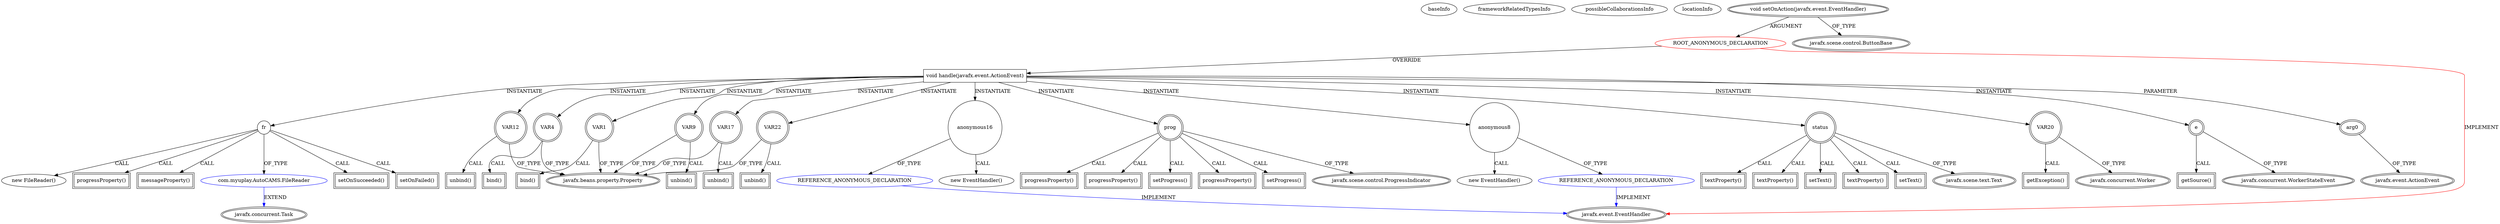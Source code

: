 digraph {
baseInfo[graphId=4603,category="extension_graph",isAnonymous=true,possibleRelation=true]
frameworkRelatedTypesInfo[0="javafx.event.EventHandler"]
possibleCollaborationsInfo[0="4603~OVERRIDING_METHOD_DECLARATION-INSTANTIATION-~javafx.event.EventHandler ~javafx.event.EventHandler ~true~true",1="4603~OVERRIDING_METHOD_DECLARATION-INSTANTIATION-~javafx.event.EventHandler ~javafx.concurrent.Task ~true~false"]
locationInfo[projectName="tyduptyler13-AutoCAMS-Parser",filePath="/tyduptyler13-AutoCAMS-Parser/AutoCAMS-Parser-master/src/com/myuplay/AutoCAMS/Main.java",contextSignature="javafx.scene.layout.Pane createInputs()",graphId="4603"]
0[label="ROOT_ANONYMOUS_DECLARATION",vertexType="ROOT_ANONYMOUS_DECLARATION",isFrameworkType=false,color=red]
1[label="javafx.event.EventHandler",vertexType="FRAMEWORK_INTERFACE_TYPE",isFrameworkType=true,peripheries=2]
2[label="void setOnAction(javafx.event.EventHandler)",vertexType="OUTSIDE_CALL",isFrameworkType=true,peripheries=2]
3[label="javafx.scene.control.ButtonBase",vertexType="FRAMEWORK_CLASS_TYPE",isFrameworkType=true,peripheries=2]
4[label="void handle(javafx.event.ActionEvent)",vertexType="OVERRIDING_METHOD_DECLARATION",isFrameworkType=false,shape=box]
5[label="arg0",vertexType="PARAMETER_DECLARATION",isFrameworkType=true,peripheries=2]
6[label="javafx.event.ActionEvent",vertexType="FRAMEWORK_CLASS_TYPE",isFrameworkType=true,peripheries=2]
8[label="fr",vertexType="VARIABLE_EXPRESION",isFrameworkType=false,shape=circle]
9[label="com.myuplay.AutoCAMS.FileReader",vertexType="REFERENCE_CLIENT_CLASS_DECLARATION",isFrameworkType=false,color=blue]
10[label="javafx.concurrent.Task",vertexType="FRAMEWORK_CLASS_TYPE",isFrameworkType=true,peripheries=2]
7[label="new FileReader()",vertexType="CONSTRUCTOR_CALL",isFrameworkType=false]
11[label="VAR1",vertexType="VARIABLE_EXPRESION",isFrameworkType=true,peripheries=2,shape=circle]
13[label="javafx.beans.property.Property",vertexType="FRAMEWORK_INTERFACE_TYPE",isFrameworkType=true,peripheries=2]
12[label="bind()",vertexType="INSIDE_CALL",isFrameworkType=true,peripheries=2,shape=box]
14[label="prog",vertexType="VARIABLE_EXPRESION",isFrameworkType=true,peripheries=2,shape=circle]
16[label="javafx.scene.control.ProgressIndicator",vertexType="FRAMEWORK_CLASS_TYPE",isFrameworkType=true,peripheries=2]
15[label="progressProperty()",vertexType="INSIDE_CALL",isFrameworkType=true,peripheries=2,shape=box]
18[label="progressProperty()",vertexType="INSIDE_CALL",isFrameworkType=true,peripheries=2,shape=box]
19[label="VAR4",vertexType="VARIABLE_EXPRESION",isFrameworkType=true,peripheries=2,shape=circle]
20[label="bind()",vertexType="INSIDE_CALL",isFrameworkType=true,peripheries=2,shape=box]
22[label="status",vertexType="VARIABLE_EXPRESION",isFrameworkType=true,peripheries=2,shape=circle]
24[label="javafx.scene.text.Text",vertexType="FRAMEWORK_CLASS_TYPE",isFrameworkType=true,peripheries=2]
23[label="textProperty()",vertexType="INSIDE_CALL",isFrameworkType=true,peripheries=2,shape=box]
26[label="messageProperty()",vertexType="INSIDE_CALL",isFrameworkType=true,peripheries=2,shape=box]
28[label="setOnSucceeded()",vertexType="INSIDE_CALL",isFrameworkType=true,peripheries=2,shape=box]
30[label="anonymous8",vertexType="VARIABLE_EXPRESION",isFrameworkType=false,shape=circle]
31[label="REFERENCE_ANONYMOUS_DECLARATION",vertexType="REFERENCE_ANONYMOUS_DECLARATION",isFrameworkType=false,color=blue]
29[label="new EventHandler()",vertexType="CONSTRUCTOR_CALL",isFrameworkType=false]
33[label="VAR9",vertexType="VARIABLE_EXPRESION",isFrameworkType=true,peripheries=2,shape=circle]
34[label="unbind()",vertexType="INSIDE_CALL",isFrameworkType=true,peripheries=2,shape=box]
37[label="textProperty()",vertexType="INSIDE_CALL",isFrameworkType=true,peripheries=2,shape=box]
39[label="setText()",vertexType="INSIDE_CALL",isFrameworkType=true,peripheries=2,shape=box]
40[label="VAR12",vertexType="VARIABLE_EXPRESION",isFrameworkType=true,peripheries=2,shape=circle]
41[label="unbind()",vertexType="INSIDE_CALL",isFrameworkType=true,peripheries=2,shape=box]
44[label="progressProperty()",vertexType="INSIDE_CALL",isFrameworkType=true,peripheries=2,shape=box]
46[label="setProgress()",vertexType="INSIDE_CALL",isFrameworkType=true,peripheries=2,shape=box]
48[label="setOnFailed()",vertexType="INSIDE_CALL",isFrameworkType=true,peripheries=2,shape=box]
50[label="anonymous16",vertexType="VARIABLE_EXPRESION",isFrameworkType=false,shape=circle]
51[label="REFERENCE_ANONYMOUS_DECLARATION",vertexType="REFERENCE_ANONYMOUS_DECLARATION",isFrameworkType=false,color=blue]
49[label="new EventHandler()",vertexType="CONSTRUCTOR_CALL",isFrameworkType=false]
53[label="VAR17",vertexType="VARIABLE_EXPRESION",isFrameworkType=true,peripheries=2,shape=circle]
54[label="unbind()",vertexType="INSIDE_CALL",isFrameworkType=true,peripheries=2,shape=box]
57[label="textProperty()",vertexType="INSIDE_CALL",isFrameworkType=true,peripheries=2,shape=box]
59[label="setText()",vertexType="INSIDE_CALL",isFrameworkType=true,peripheries=2,shape=box]
60[label="VAR20",vertexType="VARIABLE_EXPRESION",isFrameworkType=true,peripheries=2,shape=circle]
62[label="javafx.concurrent.Worker",vertexType="FRAMEWORK_INTERFACE_TYPE",isFrameworkType=true,peripheries=2]
61[label="getException()",vertexType="INSIDE_CALL",isFrameworkType=true,peripheries=2,shape=box]
63[label="e",vertexType="VARIABLE_EXPRESION",isFrameworkType=true,peripheries=2,shape=circle]
65[label="javafx.concurrent.WorkerStateEvent",vertexType="FRAMEWORK_CLASS_TYPE",isFrameworkType=true,peripheries=2]
64[label="getSource()",vertexType="INSIDE_CALL",isFrameworkType=true,peripheries=2,shape=box]
66[label="VAR22",vertexType="VARIABLE_EXPRESION",isFrameworkType=true,peripheries=2,shape=circle]
67[label="unbind()",vertexType="INSIDE_CALL",isFrameworkType=true,peripheries=2,shape=box]
70[label="progressProperty()",vertexType="INSIDE_CALL",isFrameworkType=true,peripheries=2,shape=box]
72[label="setProgress()",vertexType="INSIDE_CALL",isFrameworkType=true,peripheries=2,shape=box]
0->1[label="IMPLEMENT",color=red]
2->0[label="ARGUMENT"]
2->3[label="OF_TYPE"]
0->4[label="OVERRIDE"]
5->6[label="OF_TYPE"]
4->5[label="PARAMETER"]
4->8[label="INSTANTIATE"]
9->10[label="EXTEND",color=blue]
8->9[label="OF_TYPE"]
8->7[label="CALL"]
4->11[label="INSTANTIATE"]
11->13[label="OF_TYPE"]
11->12[label="CALL"]
4->14[label="INSTANTIATE"]
14->16[label="OF_TYPE"]
14->15[label="CALL"]
8->18[label="CALL"]
4->19[label="INSTANTIATE"]
19->13[label="OF_TYPE"]
19->20[label="CALL"]
4->22[label="INSTANTIATE"]
22->24[label="OF_TYPE"]
22->23[label="CALL"]
8->26[label="CALL"]
8->28[label="CALL"]
4->30[label="INSTANTIATE"]
31->1[label="IMPLEMENT",color=blue]
30->31[label="OF_TYPE"]
30->29[label="CALL"]
4->33[label="INSTANTIATE"]
33->13[label="OF_TYPE"]
33->34[label="CALL"]
22->37[label="CALL"]
22->39[label="CALL"]
4->40[label="INSTANTIATE"]
40->13[label="OF_TYPE"]
40->41[label="CALL"]
14->44[label="CALL"]
14->46[label="CALL"]
8->48[label="CALL"]
4->50[label="INSTANTIATE"]
51->1[label="IMPLEMENT",color=blue]
50->51[label="OF_TYPE"]
50->49[label="CALL"]
4->53[label="INSTANTIATE"]
53->13[label="OF_TYPE"]
53->54[label="CALL"]
22->57[label="CALL"]
22->59[label="CALL"]
4->60[label="INSTANTIATE"]
60->62[label="OF_TYPE"]
60->61[label="CALL"]
4->63[label="INSTANTIATE"]
63->65[label="OF_TYPE"]
63->64[label="CALL"]
4->66[label="INSTANTIATE"]
66->13[label="OF_TYPE"]
66->67[label="CALL"]
14->70[label="CALL"]
14->72[label="CALL"]
}
